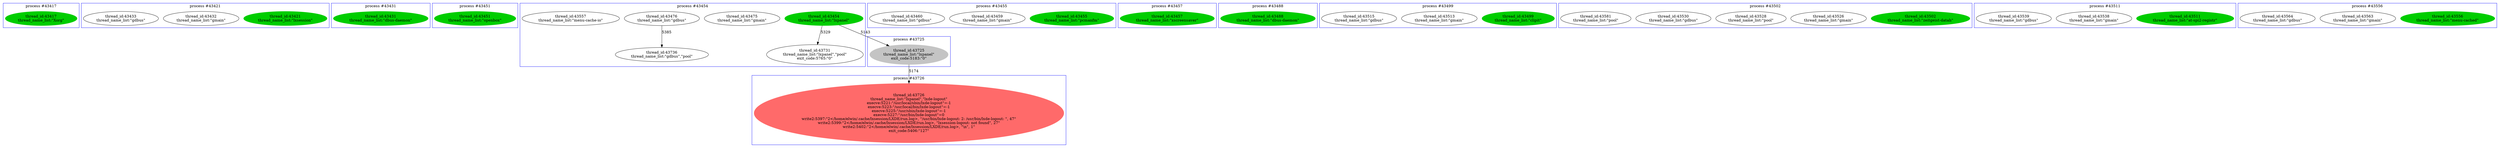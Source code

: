 digraph abc{
subgraph cluster_43417 {
43417   [label="thread_id:43417\nthread_name_list:\"Xorg\"", style = filled , color="green3"];
label = "process #43417";
color = blue;
}
subgraph cluster_43421 {
43421   [label="thread_id:43421\nthread_name_list:\"lxsession\"", style = filled , color="green3"];
43432   [label="thread_id:43432\nthread_name_list:\"gmain\""];
43433   [label="thread_id:43433\nthread_name_list:\"gdbus\""];
label = "process #43421";
color = blue;
}
subgraph cluster_43431 {
43431   [label="thread_id:43431\nthread_name_list:\"dbus-daemon\"", style = filled , color="green3"];
label = "process #43431";
color = blue;
}
subgraph cluster_43451 {
43451   [label="thread_id:43451\nthread_name_list:\"openbox\"", style = filled , color="green3"];
label = "process #43451";
color = blue;
}
subgraph cluster_43454 {
43454   [label="thread_id:43454\nthread_name_list:\"lxpanel\"", style = filled , color="green3"];
43475   [label="thread_id:43475\nthread_name_list:\"gmain\""];
43476   [label="thread_id:43476\nthread_name_list:\"gdbus\""];
43557   [label="thread_id:43557\nthread_name_list:\"menu-cache-io\""];
43731   [label="thread_id:43731\nthread_name_list:\"lxpanel\",\"pool\"\nexit_code:5765:\"0\""];
43736   [label="thread_id:43736\nthread_name_list:\"gdbus\",\"pool\""];
label = "process #43454";
color = blue;
}
subgraph cluster_43455 {
43455   [label="thread_id:43455\nthread_name_list:\"pcmanfm\"", style = filled , color="green3"];
43459   [label="thread_id:43459\nthread_name_list:\"gmain\""];
43460   [label="thread_id:43460\nthread_name_list:\"gdbus\""];
label = "process #43455";
color = blue;
}
subgraph cluster_43457 {
43457   [label="thread_id:43457\nthread_name_list:\"xscreensaver\"", style = filled , color="green3"];
label = "process #43457";
color = blue;
}
subgraph cluster_43488 {
43488   [label="thread_id:43488\nthread_name_list:\"dbus-daemon\"", style = filled , color="green3"];
label = "process #43488";
color = blue;
}
subgraph cluster_43499 {
43499   [label="thread_id:43499\nthread_name_list:\"clipit\"", style = filled , color="green3"];
43513   [label="thread_id:43513\nthread_name_list:\"gmain\""];
43515   [label="thread_id:43515\nthread_name_list:\"gdbus\""];
label = "process #43499";
color = blue;
}
subgraph cluster_43502 {
43502   [label="thread_id:43502\nthread_name_list:\"zeitgeist-datah\"", style = filled , color="green3"];
43526   [label="thread_id:43526\nthread_name_list:\"gmain\""];
43528   [label="thread_id:43528\nthread_name_list:\"pool\""];
43530   [label="thread_id:43530\nthread_name_list:\"gdbus\""];
43581   [label="thread_id:43581\nthread_name_list:\"pool\""];
label = "process #43502";
color = blue;
}
subgraph cluster_43511 {
43511   [label="thread_id:43511\nthread_name_list:\"at-spi2-registr\"", style = filled , color="green3"];
43538   [label="thread_id:43538\nthread_name_list:\"gmain\""];
43539   [label="thread_id:43539\nthread_name_list:\"gdbus\""];
label = "process #43511";
color = blue;
}
subgraph cluster_43556 {
43556   [label="thread_id:43556\nthread_name_list:\"menu-cached\"", style = filled , color="green3"];
43563   [label="thread_id:43563\nthread_name_list:\"gmain\""];
43564   [label="thread_id:43564\nthread_name_list:\"gdbus\""];
label = "process #43556";
color = blue;
}
subgraph cluster_43725 {
43725   [label="thread_id:43725\nthread_name_list:\"lxpanel\"\nexit_code:5183:\"0\"", style = filled , color="grey77"];
label = "process #43725";
color = blue;
}
subgraph cluster_43726 {
43726   [label="thread_id:43726\nthread_name_list:\"lxpanel\",\"lxde-logout\"\nexecve:5221:\"/usr/local/sbin/lxde-logout\"=-1\nexecve:5223:\"/usr/local/bin/lxde-logout\"=-1\nexecve:5225:\"/usr/sbin/lxde-logout\"=-1\nexecve:5227:\"/usr/bin/lxde-logout\"=0\nwrite2:5397:\"2</home/elwin/.cache/lxsession/LXDE/run.log>, \"/usr/bin/lxde-logout: 2: /usr/bin/lxde-logout: \", 47\"\nwrite2:5399:\"2</home/elwin/.cache/lxsession/LXDE/run.log>, \"lxsession-logout: not found\", 27\"\nwrite2:5402:\"2</home/elwin/.cache/lxsession/LXDE/run.log>, \"\\n\", 1\"\nexit_code:5406:\"127\"", style = filled , color="indianred1"];
label = "process #43726";
color = blue;
}






43454 -> 43725   [label="5143"];
43454 -> 43731   [label="5329"];






43476 -> 43736   [label="5385"];

















43725 -> 43726   [label="5174"];




}
